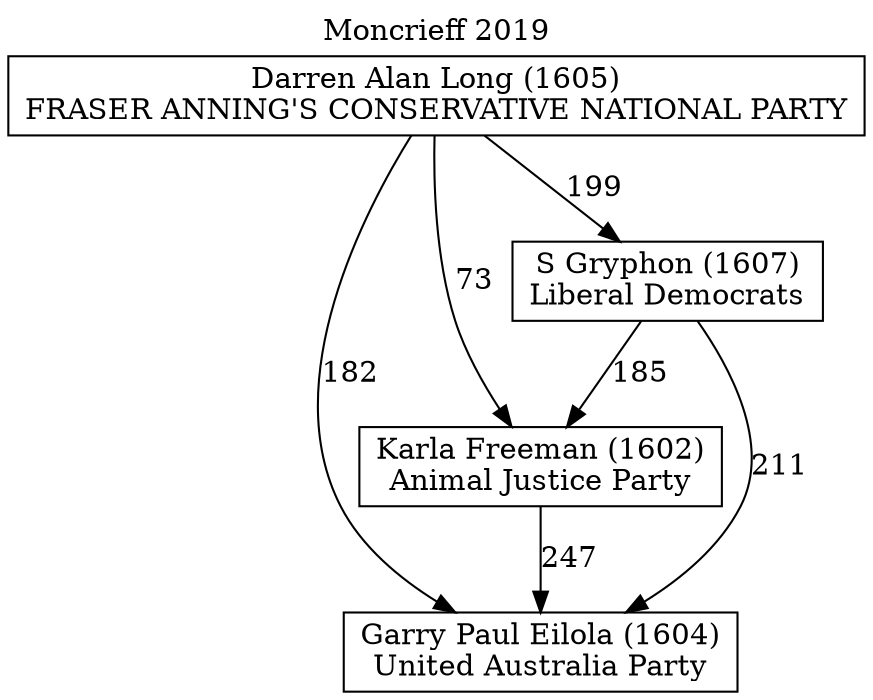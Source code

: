 // House preference flow
digraph "Garry Paul Eilola (1604)_Moncrieff_2019" {
	graph [label="Moncrieff 2019" labelloc=t mclimit=10]
	node [shape=box]
	"Garry Paul Eilola (1604)" [label="Garry Paul Eilola (1604)
United Australia Party"]
	"Karla Freeman (1602)" [label="Karla Freeman (1602)
Animal Justice Party"]
	"S Gryphon (1607)" [label="S Gryphon (1607)
Liberal Democrats"]
	"Darren Alan Long (1605)" [label="Darren Alan Long (1605)
FRASER ANNING'S CONSERVATIVE NATIONAL PARTY"]
	"Karla Freeman (1602)" -> "Garry Paul Eilola (1604)" [label=247]
	"S Gryphon (1607)" -> "Karla Freeman (1602)" [label=185]
	"Darren Alan Long (1605)" -> "S Gryphon (1607)" [label=199]
	"S Gryphon (1607)" -> "Garry Paul Eilola (1604)" [label=211]
	"Darren Alan Long (1605)" -> "Garry Paul Eilola (1604)" [label=182]
	"Darren Alan Long (1605)" -> "Karla Freeman (1602)" [label=73]
}
